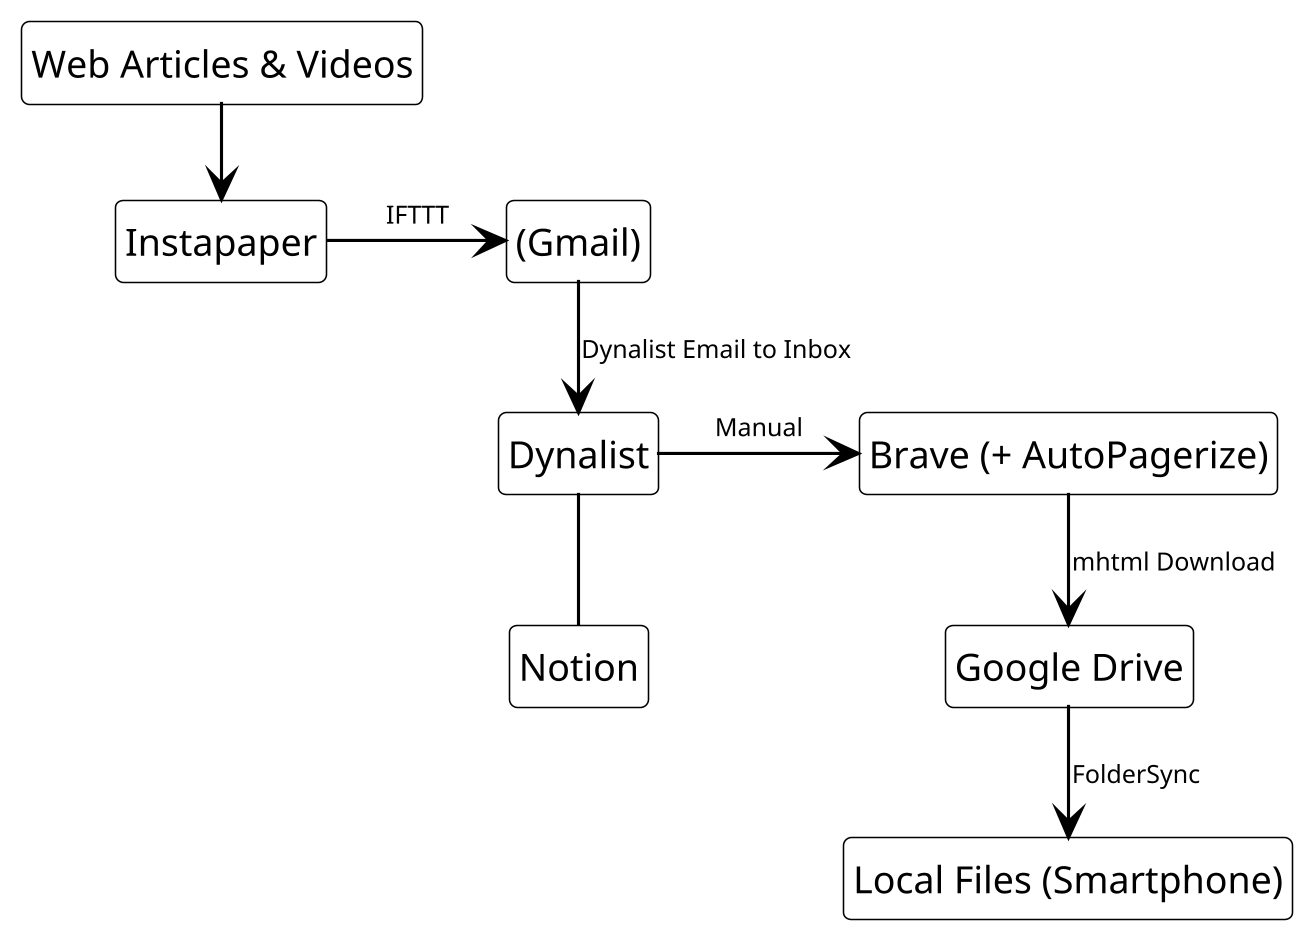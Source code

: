 @startuml

hide circle
hide empty fields
hide empty methods

skinparam class {
    backGroundColor white
    borderColor black
    arrowColor black
    
}

skinparam {
    shadowing false
    ranksep 30
    dpi 300
    arrowThickness 1
    defaultFontSize 12
    arrowFontSize 8
}

class "Web Articles & Videos" as webarticlesandvideos
class "Instapaper" as instapaper
class "Notion" as notion
class "(Gmail)" as gmail
class "Dynalist" as dynalist
class "Brave (+ AutoPagerize)" as brave
class "Google Drive" as googledrive
class "Local Files (Smartphone)" as localfiles

webarticlesandvideos --> instapaper
instapaper -> gmail : IFTTT
gmail --> dynalist : Dynalist Email to Inbox
dynalist -- notion
dynalist -> brave : Manual
brave --> googledrive : mhtml Download
googledrive --> localfiles : FolderSync

@enduml